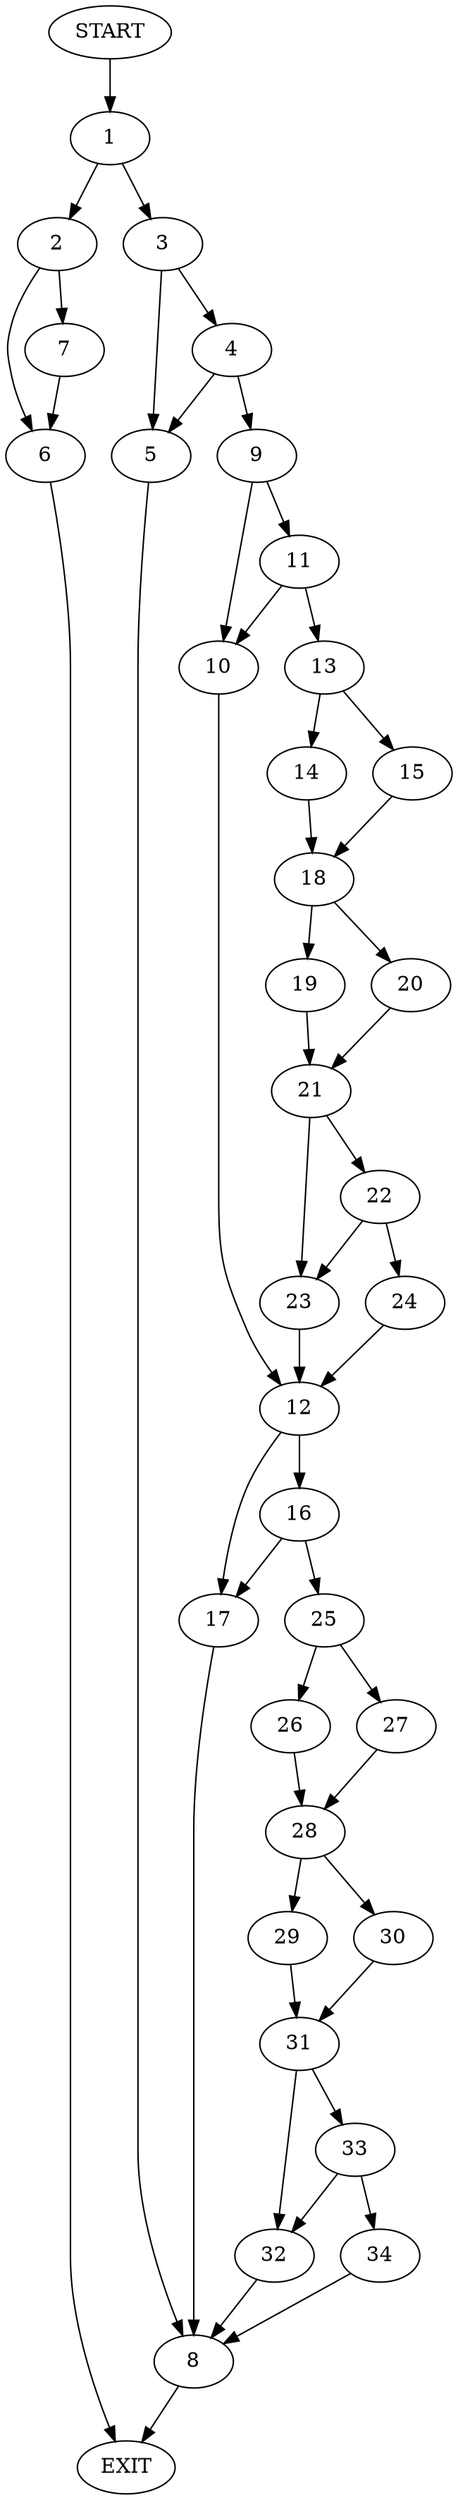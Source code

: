digraph {
0 [label="START"]
35 [label="EXIT"]
0 -> 1
1 -> 2
1 -> 3
3 -> 4
3 -> 5
2 -> 6
2 -> 7
7 -> 6
6 -> 35
5 -> 8
4 -> 9
4 -> 5
9 -> 10
9 -> 11
8 -> 35
10 -> 12
11 -> 10
11 -> 13
13 -> 14
13 -> 15
12 -> 16
12 -> 17
14 -> 18
15 -> 18
18 -> 19
18 -> 20
20 -> 21
19 -> 21
21 -> 22
21 -> 23
22 -> 24
22 -> 23
23 -> 12
24 -> 12
17 -> 8
16 -> 25
16 -> 17
25 -> 26
25 -> 27
27 -> 28
26 -> 28
28 -> 29
28 -> 30
30 -> 31
29 -> 31
31 -> 32
31 -> 33
32 -> 8
33 -> 32
33 -> 34
34 -> 8
}
